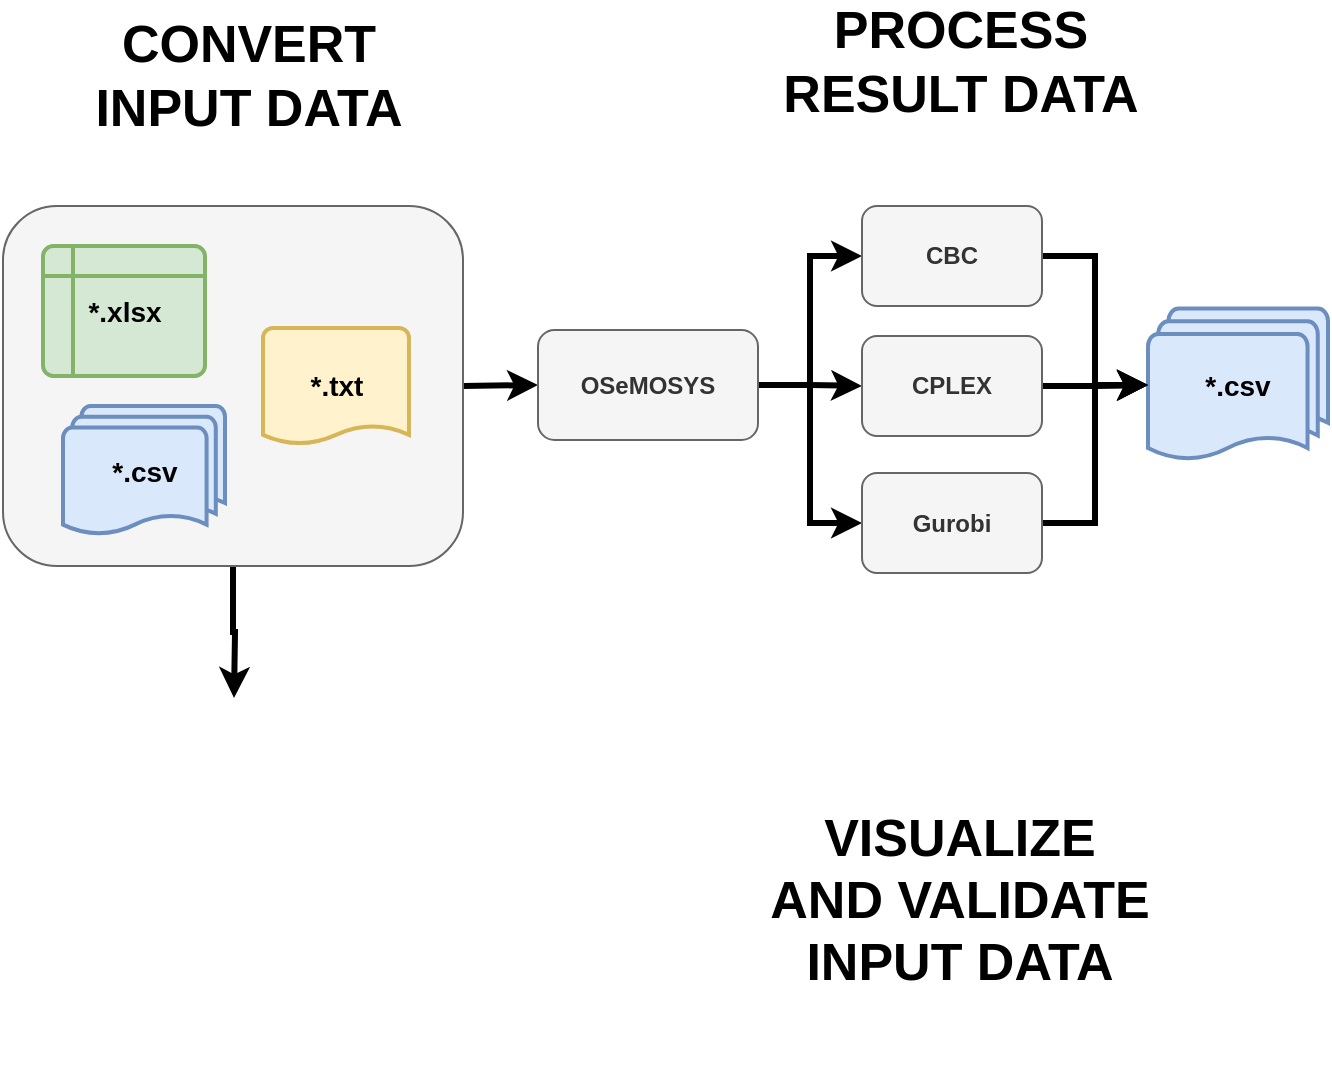 <mxfile version="21.6.8" type="device" pages="4">
  <diagram name="Title_Figure" id="pjIfZw4v7WyeL_7fHA9d">
    <mxGraphModel dx="941" dy="644" grid="0" gridSize="10" guides="1" tooltips="1" connect="1" arrows="1" fold="1" page="1" pageScale="1" pageWidth="850" pageHeight="1100" math="0" shadow="0">
      <root>
        <mxCell id="0" />
        <mxCell id="1" parent="0" />
        <mxCell id="XQIUfEE7J5R3Ve8Q42mp-13" style="edgeStyle=none;rounded=0;orthogonalLoop=1;jettySize=auto;html=1;exitX=1;exitY=0.5;exitDx=0;exitDy=0;entryX=0;entryY=0.5;entryDx=0;entryDy=0;strokeWidth=3;fontSize=26;startArrow=none;startFill=0;" parent="1" source="XQIUfEE7J5R3Ve8Q42mp-12" target="XQIUfEE7J5R3Ve8Q42mp-4" edge="1">
          <mxGeometry relative="1" as="geometry" />
        </mxCell>
        <mxCell id="XQIUfEE7J5R3Ve8Q42mp-27" style="edgeStyle=orthogonalEdgeStyle;rounded=0;orthogonalLoop=1;jettySize=auto;html=1;exitX=0.5;exitY=1;exitDx=0;exitDy=0;strokeWidth=3;fontSize=26;startArrow=none;startFill=0;" parent="1" source="XQIUfEE7J5R3Ve8Q42mp-12" edge="1">
          <mxGeometry relative="1" as="geometry">
            <mxPoint x="213" y="610" as="sourcePoint" />
            <mxPoint x="203" y="676" as="targetPoint" />
          </mxGeometry>
        </mxCell>
        <mxCell id="XQIUfEE7J5R3Ve8Q42mp-12" value="" style="rounded=1;whiteSpace=wrap;html=1;fillColor=#f5f5f5;fontColor=#333333;strokeColor=#666666;" parent="1" vertex="1">
          <mxGeometry x="87.5" y="430" width="230" height="180" as="geometry" />
        </mxCell>
        <mxCell id="XQIUfEE7J5R3Ve8Q42mp-16" style="edgeStyle=orthogonalEdgeStyle;rounded=0;orthogonalLoop=1;jettySize=auto;html=1;exitX=1;exitY=0.5;exitDx=0;exitDy=0;strokeWidth=3;fontSize=26;startArrow=none;startFill=0;entryX=0;entryY=0.5;entryDx=0;entryDy=0;" parent="1" source="XQIUfEE7J5R3Ve8Q42mp-4" target="XQIUfEE7J5R3Ve8Q42mp-19" edge="1">
          <mxGeometry relative="1" as="geometry">
            <mxPoint x="515" y="520" as="targetPoint" />
          </mxGeometry>
        </mxCell>
        <mxCell id="XQIUfEE7J5R3Ve8Q42mp-21" style="edgeStyle=orthogonalEdgeStyle;rounded=0;orthogonalLoop=1;jettySize=auto;html=1;exitX=1;exitY=0.5;exitDx=0;exitDy=0;entryX=0;entryY=0.5;entryDx=0;entryDy=0;strokeWidth=3;fontSize=26;startArrow=none;startFill=0;" parent="1" source="XQIUfEE7J5R3Ve8Q42mp-4" target="XQIUfEE7J5R3Ve8Q42mp-18" edge="1">
          <mxGeometry relative="1" as="geometry" />
        </mxCell>
        <mxCell id="XQIUfEE7J5R3Ve8Q42mp-22" style="edgeStyle=orthogonalEdgeStyle;rounded=0;orthogonalLoop=1;jettySize=auto;html=1;exitX=1;exitY=0.5;exitDx=0;exitDy=0;entryX=0;entryY=0.5;entryDx=0;entryDy=0;strokeWidth=3;fontSize=26;startArrow=none;startFill=0;" parent="1" source="XQIUfEE7J5R3Ve8Q42mp-4" target="XQIUfEE7J5R3Ve8Q42mp-20" edge="1">
          <mxGeometry relative="1" as="geometry" />
        </mxCell>
        <mxCell id="XQIUfEE7J5R3Ve8Q42mp-4" value="OSeMOSYS" style="rounded=1;whiteSpace=wrap;html=1;fontStyle=1;fillColor=#f5f5f5;fontColor=#333333;strokeColor=#666666;" parent="1" vertex="1">
          <mxGeometry x="355" y="492" width="110" height="55" as="geometry" />
        </mxCell>
        <mxCell id="XQIUfEE7J5R3Ve8Q42mp-5" value="*.csv" style="strokeWidth=2;html=1;shape=mxgraph.flowchart.multi-document;whiteSpace=wrap;fontSize=14;fillColor=#dae8fc;strokeColor=#6c8ebf;fontStyle=1" parent="1" vertex="1">
          <mxGeometry x="117.5" y="530" width="81" height="65" as="geometry" />
        </mxCell>
        <mxCell id="XQIUfEE7J5R3Ve8Q42mp-6" value="*.xlsx" style="shape=internalStorage;whiteSpace=wrap;html=1;dx=15;dy=15;rounded=1;arcSize=8;strokeWidth=2;fontSize=14;fillColor=#d5e8d4;strokeColor=#82b366;fontStyle=1" parent="1" vertex="1">
          <mxGeometry x="107.5" y="450" width="81" height="65" as="geometry" />
        </mxCell>
        <mxCell id="XQIUfEE7J5R3Ve8Q42mp-7" value="*.txt" style="strokeWidth=2;html=1;shape=mxgraph.flowchart.document2;whiteSpace=wrap;size=0.158;fontSize=14;fontStyle=1;fillColor=#fff2cc;strokeColor=#d6b656;" parent="1" vertex="1">
          <mxGeometry x="217.5" y="491" width="73" height="58" as="geometry" />
        </mxCell>
        <mxCell id="XQIUfEE7J5R3Ve8Q42mp-11" value="CONVERT INPUT DATA" style="text;html=1;strokeColor=none;fillColor=none;align=center;verticalAlign=middle;whiteSpace=wrap;rounded=0;fontStyle=1;strokeWidth=1;fontSize=26;" parent="1" vertex="1">
          <mxGeometry x="107.5" y="350" width="205" height="30" as="geometry" />
        </mxCell>
        <mxCell id="XQIUfEE7J5R3Ve8Q42mp-15" value="*.csv" style="strokeWidth=2;html=1;shape=mxgraph.flowchart.multi-document;whiteSpace=wrap;fontSize=14;fillColor=#dae8fc;strokeColor=#6c8ebf;fontStyle=1" parent="1" vertex="1">
          <mxGeometry x="660" y="481.25" width="90" height="76.5" as="geometry" />
        </mxCell>
        <mxCell id="XQIUfEE7J5R3Ve8Q42mp-17" value="PROCESS RESULT DATA" style="text;html=1;strokeColor=none;fillColor=none;align=center;verticalAlign=middle;whiteSpace=wrap;rounded=0;fontStyle=1;strokeWidth=1;fontSize=26;" parent="1" vertex="1">
          <mxGeometry x="463.75" y="343" width="205" height="30" as="geometry" />
        </mxCell>
        <mxCell id="XQIUfEE7J5R3Ve8Q42mp-23" style="edgeStyle=orthogonalEdgeStyle;rounded=0;orthogonalLoop=1;jettySize=auto;html=1;exitX=1;exitY=0.5;exitDx=0;exitDy=0;entryX=0;entryY=0.5;entryDx=0;entryDy=0;entryPerimeter=0;strokeWidth=3;fontSize=26;startArrow=none;startFill=0;" parent="1" source="XQIUfEE7J5R3Ve8Q42mp-18" target="XQIUfEE7J5R3Ve8Q42mp-15" edge="1">
          <mxGeometry relative="1" as="geometry" />
        </mxCell>
        <mxCell id="XQIUfEE7J5R3Ve8Q42mp-18" value="CBC" style="rounded=1;whiteSpace=wrap;html=1;fontStyle=1;fillColor=#f5f5f5;fontColor=#333333;strokeColor=#666666;" parent="1" vertex="1">
          <mxGeometry x="517" y="430" width="90" height="50" as="geometry" />
        </mxCell>
        <mxCell id="XQIUfEE7J5R3Ve8Q42mp-24" style="edgeStyle=orthogonalEdgeStyle;rounded=0;orthogonalLoop=1;jettySize=auto;html=1;exitX=1;exitY=0.5;exitDx=0;exitDy=0;entryX=0;entryY=0.5;entryDx=0;entryDy=0;entryPerimeter=0;strokeWidth=3;fontSize=26;startArrow=none;startFill=0;" parent="1" source="XQIUfEE7J5R3Ve8Q42mp-19" target="XQIUfEE7J5R3Ve8Q42mp-15" edge="1">
          <mxGeometry relative="1" as="geometry" />
        </mxCell>
        <mxCell id="XQIUfEE7J5R3Ve8Q42mp-19" value="CPLEX" style="rounded=1;whiteSpace=wrap;html=1;fontStyle=1;fillColor=#f5f5f5;fontColor=#333333;strokeColor=#666666;" parent="1" vertex="1">
          <mxGeometry x="517" y="495" width="90" height="50" as="geometry" />
        </mxCell>
        <mxCell id="XQIUfEE7J5R3Ve8Q42mp-25" style="edgeStyle=orthogonalEdgeStyle;rounded=0;orthogonalLoop=1;jettySize=auto;html=1;exitX=1;exitY=0.5;exitDx=0;exitDy=0;entryX=0;entryY=0.5;entryDx=0;entryDy=0;entryPerimeter=0;strokeWidth=3;fontSize=26;startArrow=none;startFill=0;" parent="1" source="XQIUfEE7J5R3Ve8Q42mp-20" target="XQIUfEE7J5R3Ve8Q42mp-15" edge="1">
          <mxGeometry relative="1" as="geometry" />
        </mxCell>
        <mxCell id="XQIUfEE7J5R3Ve8Q42mp-20" value="Gurobi" style="rounded=1;whiteSpace=wrap;html=1;fontStyle=1;fillColor=#f5f5f5;fontColor=#333333;strokeColor=#666666;" parent="1" vertex="1">
          <mxGeometry x="517" y="563.5" width="90" height="50" as="geometry" />
        </mxCell>
        <mxCell id="XQIUfEE7J5R3Ve8Q42mp-28" value="VISUALIZE AND VALIDATE INPUT DATA" style="text;html=1;strokeColor=none;fillColor=none;align=center;verticalAlign=middle;whiteSpace=wrap;rounded=0;fontStyle=1;strokeWidth=1;fontSize=26;" parent="1" vertex="1">
          <mxGeometry x="466.25" y="762.43" width="200" height="30" as="geometry" />
        </mxCell>
        <mxCell id="vAfEWBGwiG085EMb-i-t-1" value="" style="shape=image;verticalLabelPosition=bottom;labelBackgroundColor=default;verticalAlign=top;aspect=fixed;imageAspect=0;image=https://raw.githubusercontent.com/KTH-dESA/MJ2383/65424fe8ac1a0097aa2fa89cc23fdc3d944972b7//img/gasmore.svg;" parent="1" vertex="1">
          <mxGeometry x="86" y="686" width="323.41" height="182.86" as="geometry" />
        </mxCell>
      </root>
    </mxGraphModel>
  </diagram>
  <diagram id="OXR_P8y7DHDudAfNuGvE" name="Workflow_Figure">
    <mxGraphModel dx="941" dy="644" grid="0" gridSize="10" guides="1" tooltips="1" connect="1" arrows="1" fold="1" page="1" pageScale="1" pageWidth="850" pageHeight="1100" math="0" shadow="0">
      <root>
        <mxCell id="0" />
        <mxCell id="1" parent="0" />
        <mxCell id="11o8_CqgwDIZlD24UhdW-1" value="" style="rounded=1;whiteSpace=wrap;html=1;strokeWidth=1;fontSize=26;fillColor=#f5f5f5;fontColor=#333333;strokeColor=#666666;" parent="1" vertex="1">
          <mxGeometry x="133" y="356" width="618" height="208" as="geometry" />
        </mxCell>
        <mxCell id="cAB4vvcz8v_Adhoos3_j-9" style="edgeStyle=none;rounded=0;orthogonalLoop=1;jettySize=auto;html=1;exitX=0.5;exitY=0;exitDx=0;exitDy=0;strokeWidth=1;fontSize=16;startArrow=classic;startFill=1;endArrow=none;endFill=0;" parent="1" source="11o8_CqgwDIZlD24UhdW-2" edge="1">
          <mxGeometry relative="1" as="geometry">
            <mxPoint x="209.5" y="374.0" as="sourcePoint" />
            <mxPoint x="210" y="332" as="targetPoint" />
          </mxGeometry>
        </mxCell>
        <mxCell id="cAB4vvcz8v_Adhoos3_j-13" style="edgeStyle=orthogonalEdgeStyle;rounded=0;orthogonalLoop=1;jettySize=auto;html=1;exitX=1;exitY=0.25;exitDx=0;exitDy=0;entryX=0.5;entryY=0;entryDx=0;entryDy=0;strokeWidth=1;fontSize=16;startArrow=none;startFill=0;" parent="1" source="11o8_CqgwDIZlD24UhdW-2" target="cAB4vvcz8v_Adhoos3_j-11" edge="1">
          <mxGeometry relative="1" as="geometry">
            <Array as="points">
              <mxPoint x="273" y="396" />
              <mxPoint x="329" y="396" />
            </Array>
          </mxGeometry>
        </mxCell>
        <mxCell id="11o8_CqgwDIZlD24UhdW-2" value="Data File" style="shape=document;whiteSpace=wrap;html=1;boundedLbl=1;rounded=0;strokeWidth=1;fontSize=14;size=0.222;" parent="1" vertex="1">
          <mxGeometry x="166" y="379" width="87" height="66" as="geometry" />
        </mxCell>
        <mxCell id="cAB4vvcz8v_Adhoos3_j-14" style="edgeStyle=orthogonalEdgeStyle;rounded=0;orthogonalLoop=1;jettySize=auto;html=1;exitX=1;exitY=0.75;exitDx=0;exitDy=0;entryX=0.5;entryY=1;entryDx=0;entryDy=0;strokeWidth=1;fontSize=16;startArrow=none;startFill=0;" parent="1" source="11o8_CqgwDIZlD24UhdW-3" target="cAB4vvcz8v_Adhoos3_j-11" edge="1">
          <mxGeometry relative="1" as="geometry" />
        </mxCell>
        <mxCell id="11o8_CqgwDIZlD24UhdW-3" value="Model File" style="shape=document;whiteSpace=wrap;html=1;boundedLbl=1;rounded=0;strokeWidth=1;fontSize=14;size=0.222;" parent="1" vertex="1">
          <mxGeometry x="166" y="480" width="87" height="66" as="geometry" />
        </mxCell>
        <mxCell id="cAB4vvcz8v_Adhoos3_j-1" value="*.csv" style="strokeWidth=2;html=1;shape=mxgraph.flowchart.multi-document;whiteSpace=wrap;fontSize=14;fillColor=#d5e8d4;strokeColor=#82b366;fontStyle=1" parent="1" vertex="1">
          <mxGeometry x="212" y="189" width="81" height="65" as="geometry" />
        </mxCell>
        <mxCell id="cAB4vvcz8v_Adhoos3_j-2" value="*.xlsx" style="shape=internalStorage;whiteSpace=wrap;html=1;dx=15;dy=15;rounded=1;arcSize=8;strokeWidth=2;fontSize=14;fillColor=#d5e8d4;strokeColor=#82b366;fontStyle=1" parent="1" vertex="1">
          <mxGeometry x="116" y="189" width="81" height="65" as="geometry" />
        </mxCell>
        <mxCell id="cAB4vvcz8v_Adhoos3_j-3" value="*.txt" style="strokeWidth=2;html=1;shape=mxgraph.flowchart.document2;whiteSpace=wrap;size=0.158;fontSize=14;fontStyle=1;fillColor=#d5e8d4;strokeColor=#82b366;" parent="1" vertex="1">
          <mxGeometry x="166" y="268" width="79" height="58" as="geometry" />
        </mxCell>
        <mxCell id="cAB4vvcz8v_Adhoos3_j-16" style="rounded=0;orthogonalLoop=1;jettySize=auto;html=1;exitX=1;exitY=0.5;exitDx=0;exitDy=0;entryX=0;entryY=0.5;entryDx=0;entryDy=0;strokeWidth=1;fontSize=16;startArrow=none;startFill=0;" parent="1" source="cAB4vvcz8v_Adhoos3_j-11" target="cAB4vvcz8v_Adhoos3_j-15" edge="1">
          <mxGeometry relative="1" as="geometry" />
        </mxCell>
        <mxCell id="cAB4vvcz8v_Adhoos3_j-11" value="Write &lt;br style=&quot;font-size: 14px;&quot;&gt;LP File" style="rhombus;whiteSpace=wrap;html=1;rounded=0;strokeWidth=1;fontSize=14;" parent="1" vertex="1">
          <mxGeometry x="287" y="413" width="85" height="85" as="geometry" />
        </mxCell>
        <mxCell id="cAB4vvcz8v_Adhoos3_j-19" style="edgeStyle=none;rounded=0;orthogonalLoop=1;jettySize=auto;html=1;exitX=1;exitY=0.5;exitDx=0;exitDy=0;entryX=0;entryY=0.5;entryDx=0;entryDy=0;strokeWidth=1;fontSize=14;startArrow=none;startFill=0;endArrow=classic;endFill=1;" parent="1" source="cAB4vvcz8v_Adhoos3_j-15" target="cAB4vvcz8v_Adhoos3_j-18" edge="1">
          <mxGeometry relative="1" as="geometry" />
        </mxCell>
        <mxCell id="cAB4vvcz8v_Adhoos3_j-15" value="LP File" style="shape=document;whiteSpace=wrap;html=1;boundedLbl=1;rounded=0;strokeWidth=1;fontSize=14;size=0.222;" parent="1" vertex="1">
          <mxGeometry x="403" y="422.5" width="87" height="66" as="geometry" />
        </mxCell>
        <mxCell id="cAB4vvcz8v_Adhoos3_j-21" style="edgeStyle=none;rounded=0;orthogonalLoop=1;jettySize=auto;html=1;exitX=1;exitY=0.5;exitDx=0;exitDy=0;entryX=0;entryY=0.5;entryDx=0;entryDy=0;strokeWidth=1;fontSize=14;startArrow=none;startFill=0;endArrow=classic;endFill=1;" parent="1" source="cAB4vvcz8v_Adhoos3_j-18" target="cAB4vvcz8v_Adhoos3_j-20" edge="1">
          <mxGeometry relative="1" as="geometry" />
        </mxCell>
        <mxCell id="cAB4vvcz8v_Adhoos3_j-18" value="Solve" style="rhombus;whiteSpace=wrap;html=1;rounded=0;strokeWidth=1;fontSize=14;" parent="1" vertex="1">
          <mxGeometry x="521" y="413" width="85" height="85" as="geometry" />
        </mxCell>
        <mxCell id="cAB4vvcz8v_Adhoos3_j-20" value="Solution File" style="shape=document;whiteSpace=wrap;html=1;boundedLbl=1;rounded=0;strokeWidth=1;fontSize=14;size=0.222;" parent="1" vertex="1">
          <mxGeometry x="637" y="423" width="87" height="66" as="geometry" />
        </mxCell>
        <mxCell id="cAB4vvcz8v_Adhoos3_j-22" value="*.csv" style="strokeWidth=2;html=1;shape=mxgraph.flowchart.multi-document;whiteSpace=wrap;fontSize=14;fillColor=#dae8fc;strokeColor=#6c8ebf;fontStyle=1" parent="1" vertex="1">
          <mxGeometry x="482" y="607" width="95" height="74" as="geometry" />
        </mxCell>
        <mxCell id="cAB4vvcz8v_Adhoos3_j-24" value="OSeMOSYS Workflow" style="text;html=1;strokeColor=none;fillColor=none;align=center;verticalAlign=middle;whiteSpace=wrap;rounded=0;fontSize=14;fontStyle=1" parent="1" vertex="1">
          <mxGeometry x="372" y="360" width="163" height="30" as="geometry" />
        </mxCell>
        <mxCell id="cAB4vvcz8v_Adhoos3_j-25" value="Input Data" style="text;html=1;strokeColor=none;fillColor=none;align=center;verticalAlign=middle;whiteSpace=wrap;rounded=0;fontSize=17;fontStyle=1" parent="1" vertex="1">
          <mxGeometry x="124" y="143" width="163" height="30" as="geometry" />
        </mxCell>
        <mxCell id="cAB4vvcz8v_Adhoos3_j-26" value="Result Data" style="text;html=1;strokeColor=none;fillColor=none;align=center;verticalAlign=middle;whiteSpace=wrap;rounded=0;fontSize=17;fontStyle=1" parent="1" vertex="1">
          <mxGeometry x="545" y="702" width="163" height="30" as="geometry" />
        </mxCell>
        <mxCell id="cAB4vvcz8v_Adhoos3_j-28" style="edgeStyle=none;rounded=0;orthogonalLoop=1;jettySize=auto;html=1;exitX=0;exitY=0.5;exitDx=0;exitDy=0;entryX=0.995;entryY=0.419;entryDx=0;entryDy=0;entryPerimeter=0;strokeWidth=1;fontSize=14;startArrow=none;startFill=0;endArrow=classic;endFill=1;" parent="1" source="cAB4vvcz8v_Adhoos3_j-27" target="cAB4vvcz8v_Adhoos3_j-22" edge="1">
          <mxGeometry relative="1" as="geometry" />
        </mxCell>
        <mxCell id="cAB4vvcz8v_Adhoos3_j-29" style="edgeStyle=none;rounded=0;orthogonalLoop=1;jettySize=auto;html=1;exitX=0.5;exitY=0;exitDx=0;exitDy=0;entryX=0.597;entryY=0.938;entryDx=0;entryDy=0;entryPerimeter=0;strokeWidth=1;fontSize=14;startArrow=classic;startFill=1;endArrow=none;endFill=0;" parent="1" source="cAB4vvcz8v_Adhoos3_j-27" target="cAB4vvcz8v_Adhoos3_j-20" edge="1">
          <mxGeometry relative="1" as="geometry" />
        </mxCell>
        <mxCell id="cAB4vvcz8v_Adhoos3_j-27" value="Process Solution" style="rhombus;whiteSpace=wrap;html=1;rounded=0;strokeWidth=1;fontSize=14;fillColor=#dae8fc;strokeColor=#6c8ebf;fontStyle=0" parent="1" vertex="1">
          <mxGeometry x="648" y="596" width="85" height="85" as="geometry" />
        </mxCell>
        <mxCell id="cAB4vvcz8v_Adhoos3_j-30" value="" style="rounded=1;whiteSpace=wrap;html=1;strokeWidth=1;fontSize=17;fillColor=#dae8fc;strokeColor=#6c8ebf;" parent="1" vertex="1">
          <mxGeometry x="486" y="235" width="49" height="15" as="geometry" />
        </mxCell>
        <mxCell id="cAB4vvcz8v_Adhoos3_j-31" value="" style="rounded=1;whiteSpace=wrap;html=1;strokeWidth=1;fontSize=17;fillColor=#d5e8d4;strokeColor=#82b366;" parent="1" vertex="1">
          <mxGeometry x="486" y="197" width="49" height="15" as="geometry" />
        </mxCell>
        <mxCell id="cAB4vvcz8v_Adhoos3_j-32" value="otoole Input Data Processing" style="text;html=1;strokeColor=none;fillColor=none;align=center;verticalAlign=middle;whiteSpace=wrap;rounded=0;fontSize=17;" parent="1" vertex="1">
          <mxGeometry x="540" y="189" width="238" height="30" as="geometry" />
        </mxCell>
        <mxCell id="cAB4vvcz8v_Adhoos3_j-33" value="otoole Result Data Processing" style="text;html=1;strokeColor=none;fillColor=none;align=center;verticalAlign=middle;whiteSpace=wrap;rounded=0;fontSize=17;" parent="1" vertex="1">
          <mxGeometry x="546" y="226.5" width="238" height="30" as="geometry" />
        </mxCell>
      </root>
    </mxGraphModel>
  </diagram>
  <diagram id="LodcVtUEm8QmFLzgz0yY" name="Validation Example">
    <mxGraphModel dx="941" dy="644" grid="1" gridSize="10" guides="1" tooltips="1" connect="1" arrows="1" fold="1" page="1" pageScale="1" pageWidth="850" pageHeight="1100" math="0" shadow="0">
      <root>
        <mxCell id="0" />
        <mxCell id="1" parent="0" />
        <mxCell id="tinaD5Oynnqq8kNmVpTz-4" style="edgeStyle=orthogonalEdgeStyle;rounded=0;orthogonalLoop=1;jettySize=auto;html=1;exitX=1;exitY=0.5;exitDx=0;exitDy=0;entryX=0;entryY=0.5;entryDx=0;entryDy=0;fontSize=15;strokeWidth=3;" parent="1" source="tinaD5Oynnqq8kNmVpTz-1" target="tinaD5Oynnqq8kNmVpTz-3" edge="1">
          <mxGeometry relative="1" as="geometry">
            <Array as="points">
              <mxPoint x="470" y="270" />
              <mxPoint x="470" y="320" />
            </Array>
          </mxGeometry>
        </mxCell>
        <mxCell id="tinaD5Oynnqq8kNmVpTz-1" value="Wind Turbine" style="rounded=1;whiteSpace=wrap;html=1;fillColor=#d5e8d4;strokeColor=#82b366;fontSize=15;" parent="1" vertex="1">
          <mxGeometry x="300" y="240" width="120" height="60" as="geometry" />
        </mxCell>
        <mxCell id="tinaD5Oynnqq8kNmVpTz-5" style="edgeStyle=orthogonalEdgeStyle;rounded=0;orthogonalLoop=1;jettySize=auto;html=1;exitX=1;exitY=0.5;exitDx=0;exitDy=0;fontSize=15;strokeWidth=3;" parent="1" source="tinaD5Oynnqq8kNmVpTz-2" target="tinaD5Oynnqq8kNmVpTz-3" edge="1">
          <mxGeometry relative="1" as="geometry">
            <Array as="points">
              <mxPoint x="470" y="380" />
              <mxPoint x="470" y="320" />
            </Array>
          </mxGeometry>
        </mxCell>
        <mxCell id="tinaD5Oynnqq8kNmVpTz-2" value="Coal &lt;br&gt;Power Plant" style="rounded=1;whiteSpace=wrap;html=1;fillColor=#e1d5e7;strokeColor=#9673a6;fontSize=15;" parent="1" vertex="1">
          <mxGeometry x="300" y="350" width="120" height="60" as="geometry" />
        </mxCell>
        <mxCell id="tinaD5Oynnqq8kNmVpTz-17" style="edgeStyle=orthogonalEdgeStyle;rounded=0;orthogonalLoop=1;jettySize=auto;html=1;exitX=1;exitY=0.5;exitDx=0;exitDy=0;entryX=0;entryY=0.5;entryDx=0;entryDy=0;strokeWidth=3;fontSize=15;" parent="1" source="tinaD5Oynnqq8kNmVpTz-3" target="tinaD5Oynnqq8kNmVpTz-16" edge="1">
          <mxGeometry relative="1" as="geometry" />
        </mxCell>
        <mxCell id="tinaD5Oynnqq8kNmVpTz-3" value="Electricity Transmission" style="rounded=1;whiteSpace=wrap;html=1;fillColor=#fff2cc;strokeColor=#d6b656;fontSize=15;" parent="1" vertex="1">
          <mxGeometry x="560" y="290" width="120" height="60" as="geometry" />
        </mxCell>
        <mxCell id="tinaD5Oynnqq8kNmVpTz-8" style="edgeStyle=orthogonalEdgeStyle;rounded=0;orthogonalLoop=1;jettySize=auto;html=1;exitX=1;exitY=0.5;exitDx=0;exitDy=0;entryX=0;entryY=0.5;entryDx=0;entryDy=0;fontSize=15;strokeWidth=3;" parent="1" source="tinaD5Oynnqq8kNmVpTz-6" target="tinaD5Oynnqq8kNmVpTz-1" edge="1">
          <mxGeometry relative="1" as="geometry" />
        </mxCell>
        <mxCell id="tinaD5Oynnqq8kNmVpTz-6" value="Mine Wind" style="rounded=1;whiteSpace=wrap;html=1;fillColor=#d5e8d4;strokeColor=#82b366;fontSize=15;" parent="1" vertex="1">
          <mxGeometry x="69" y="240" width="120" height="60" as="geometry" />
        </mxCell>
        <mxCell id="tinaD5Oynnqq8kNmVpTz-9" style="edgeStyle=orthogonalEdgeStyle;rounded=0;orthogonalLoop=1;jettySize=auto;html=1;exitX=1;exitY=0.5;exitDx=0;exitDy=0;entryX=0;entryY=0.5;entryDx=0;entryDy=0;fontSize=15;strokeWidth=3;" parent="1" source="tinaD5Oynnqq8kNmVpTz-7" target="tinaD5Oynnqq8kNmVpTz-2" edge="1">
          <mxGeometry relative="1" as="geometry" />
        </mxCell>
        <mxCell id="tinaD5Oynnqq8kNmVpTz-7" value="Mine Coal" style="rounded=1;whiteSpace=wrap;html=1;fillColor=#e1d5e7;strokeColor=#9673a6;fontSize=15;" parent="1" vertex="1">
          <mxGeometry x="69" y="350" width="120" height="60" as="geometry" />
        </mxCell>
        <mxCell id="tinaD5Oynnqq8kNmVpTz-10" value="MINWND" style="text;html=1;strokeColor=none;fillColor=none;align=center;verticalAlign=middle;whiteSpace=wrap;rounded=0;fontSize=15;fontStyle=1" parent="1" vertex="1">
          <mxGeometry x="99" y="200" width="60" height="30" as="geometry" />
        </mxCell>
        <mxCell id="tinaD5Oynnqq8kNmVpTz-11" value="MINCOA" style="text;html=1;strokeColor=none;fillColor=none;align=center;verticalAlign=middle;whiteSpace=wrap;rounded=0;fontSize=15;fontStyle=1" parent="1" vertex="1">
          <mxGeometry x="99" y="420" width="60" height="30" as="geometry" />
        </mxCell>
        <mxCell id="tinaD5Oynnqq8kNmVpTz-13" value="PWRCOA" style="text;html=1;strokeColor=none;fillColor=none;align=center;verticalAlign=middle;whiteSpace=wrap;rounded=0;fontSize=15;fontStyle=1" parent="1" vertex="1">
          <mxGeometry x="330" y="420" width="60" height="30" as="geometry" />
        </mxCell>
        <mxCell id="tinaD5Oynnqq8kNmVpTz-14" value="PWRWND" style="text;html=1;strokeColor=none;fillColor=none;align=center;verticalAlign=middle;whiteSpace=wrap;rounded=0;fontSize=15;fontStyle=1" parent="1" vertex="1">
          <mxGeometry x="330" y="200" width="60" height="30" as="geometry" />
        </mxCell>
        <mxCell id="tinaD5Oynnqq8kNmVpTz-16" value="Electricity Demand" style="rounded=1;whiteSpace=wrap;html=1;fillColor=#fff2cc;strokeColor=#d6b656;fontSize=15;" parent="1" vertex="1">
          <mxGeometry x="770" y="290" width="120" height="60" as="geometry" />
        </mxCell>
        <mxCell id="tinaD5Oynnqq8kNmVpTz-18" value="TRNELC" style="text;html=1;strokeColor=none;fillColor=none;align=center;verticalAlign=middle;whiteSpace=wrap;rounded=0;fontSize=15;fontStyle=1" parent="1" vertex="1">
          <mxGeometry x="590" y="255" width="60" height="30" as="geometry" />
        </mxCell>
        <mxCell id="tinaD5Oynnqq8kNmVpTz-19" value="WND00" style="text;html=1;strokeColor=none;fillColor=none;align=center;verticalAlign=middle;whiteSpace=wrap;rounded=0;fontSize=15;fontStyle=1" parent="1" vertex="1">
          <mxGeometry x="210" y="240" width="60" height="30" as="geometry" />
        </mxCell>
        <mxCell id="tinaD5Oynnqq8kNmVpTz-21" value="COA00" style="text;html=1;strokeColor=none;fillColor=none;align=center;verticalAlign=middle;whiteSpace=wrap;rounded=0;fontSize=15;fontStyle=1" parent="1" vertex="1">
          <mxGeometry x="210" y="350" width="60" height="30" as="geometry" />
        </mxCell>
        <mxCell id="tinaD5Oynnqq8kNmVpTz-23" value="ELC01" style="text;html=1;strokeColor=none;fillColor=none;align=center;verticalAlign=middle;whiteSpace=wrap;rounded=0;fontSize=15;fontStyle=1" parent="1" vertex="1">
          <mxGeometry x="480" y="285" width="60" height="30" as="geometry" />
        </mxCell>
        <mxCell id="tinaD5Oynnqq8kNmVpTz-25" value="ELC02" style="text;html=1;strokeColor=none;fillColor=none;align=center;verticalAlign=middle;whiteSpace=wrap;rounded=0;fontSize=15;fontStyle=1" parent="1" vertex="1">
          <mxGeometry x="690" y="285" width="60" height="30" as="geometry" />
        </mxCell>
      </root>
    </mxGraphModel>
  </diagram>
  <diagram id="Qp7ETCEXqJz8zAAnRI2e" name="Strategy">
    <mxGraphModel dx="1834" dy="836" grid="0" gridSize="10" guides="1" tooltips="1" connect="1" arrows="1" fold="1" page="0" pageScale="1" pageWidth="850" pageHeight="1100" math="0" shadow="0">
      <root>
        <mxCell id="0" />
        <mxCell id="1" parent="0" />
        <mxCell id="eE4W1DrVWRmfHFX3ck3w-1" value="Context" style="html=1;" parent="1" vertex="1">
          <mxGeometry x="510" y="320" width="110" height="50" as="geometry" />
        </mxCell>
        <mxCell id="eE4W1DrVWRmfHFX3ck3w-2" value="Strategy" style="html=1;fontStyle=2" parent="1" vertex="1">
          <mxGeometry x="710" y="320" width="110" height="50" as="geometry" />
        </mxCell>
        <mxCell id="ds1TFUPMnp_coIg87Boy-2" style="edgeStyle=none;rounded=0;orthogonalLoop=1;jettySize=auto;html=1;exitX=0.5;exitY=0;exitDx=0;exitDy=0;entryX=0.25;entryY=1;entryDx=0;entryDy=0;endArrow=block;endFill=0;" parent="1" source="eE4W1DrVWRmfHFX3ck3w-3" target="eE4W1DrVWRmfHFX3ck3w-2" edge="1">
          <mxGeometry relative="1" as="geometry" />
        </mxCell>
        <mxCell id="ds1TFUPMnp_coIg87Boy-3" style="edgeStyle=none;rounded=0;orthogonalLoop=1;jettySize=auto;html=1;exitX=0.5;exitY=0;exitDx=0;exitDy=0;entryX=0.25;entryY=1;entryDx=0;entryDy=0;endArrow=diamond;endFill=0;" parent="1" source="eE4W1DrVWRmfHFX3ck3w-3" target="eE4W1DrVWRmfHFX3ck3w-1" edge="1">
          <mxGeometry relative="1" as="geometry" />
        </mxCell>
        <mxCell id="eE4W1DrVWRmfHFX3ck3w-3" value="ReadStrategy" style="html=1;fontStyle=2" parent="1" vertex="1">
          <mxGeometry x="425" y="460" width="110" height="50" as="geometry" />
        </mxCell>
        <mxCell id="ds1TFUPMnp_coIg87Boy-1" style="edgeStyle=none;rounded=0;orthogonalLoop=1;jettySize=auto;html=1;exitX=0.5;exitY=0;exitDx=0;exitDy=0;entryX=0.75;entryY=1;entryDx=0;entryDy=0;endArrow=block;endFill=0;" parent="1" source="eE4W1DrVWRmfHFX3ck3w-4" target="eE4W1DrVWRmfHFX3ck3w-2" edge="1">
          <mxGeometry relative="1" as="geometry" />
        </mxCell>
        <mxCell id="ds1TFUPMnp_coIg87Boy-4" style="edgeStyle=none;rounded=0;orthogonalLoop=1;jettySize=auto;html=1;exitX=0.5;exitY=0;exitDx=0;exitDy=0;entryX=0.75;entryY=1;entryDx=0;entryDy=0;endArrow=diamond;endFill=0;" parent="1" source="eE4W1DrVWRmfHFX3ck3w-4" target="eE4W1DrVWRmfHFX3ck3w-1" edge="1">
          <mxGeometry relative="1" as="geometry" />
        </mxCell>
        <mxCell id="eE4W1DrVWRmfHFX3ck3w-4" value="WriteStrategy" style="html=1;fontStyle=2" parent="1" vertex="1">
          <mxGeometry x="840" y="460" width="110" height="50" as="geometry" />
        </mxCell>
        <mxCell id="Kz9Z8BUz6jgYqNdQigkV-5" style="edgeStyle=none;rounded=0;orthogonalLoop=1;jettySize=auto;html=1;exitX=0.5;exitY=0;exitDx=0;exitDy=0;entryX=0;entryY=0.5;entryDx=0;entryDy=0;endArrow=block;endFill=0;" parent="1" source="eE4W1DrVWRmfHFX3ck3w-5" target="eE4W1DrVWRmfHFX3ck3w-3" edge="1">
          <mxGeometry relative="1" as="geometry" />
        </mxCell>
        <mxCell id="eE4W1DrVWRmfHFX3ck3w-5" value="ReadResults" style="html=1;fontStyle=2" parent="1" vertex="1">
          <mxGeometry x="70" y="560" width="110" height="50" as="geometry" />
        </mxCell>
        <mxCell id="DWJjYgxks5KMJ7RKCvm--1" style="rounded=0;orthogonalLoop=1;jettySize=auto;html=1;exitX=0.25;exitY=0;exitDx=0;exitDy=0;entryX=0.852;entryY=0.99;entryDx=0;entryDy=0;endArrow=block;endFill=0;entryPerimeter=0;" edge="1" parent="1" source="eE4W1DrVWRmfHFX3ck3w-6" target="eE4W1DrVWRmfHFX3ck3w-7">
          <mxGeometry relative="1" as="geometry" />
        </mxCell>
        <mxCell id="eE4W1DrVWRmfHFX3ck3w-6" value="ReadCplex" style="html=1;" parent="1" vertex="1">
          <mxGeometry x="239" y="800" width="110" height="50" as="geometry" />
        </mxCell>
        <mxCell id="Kz9Z8BUz6jgYqNdQigkV-4" style="edgeStyle=none;rounded=0;orthogonalLoop=1;jettySize=auto;html=1;exitX=0.5;exitY=0;exitDx=0;exitDy=0;entryX=0.5;entryY=1;entryDx=0;entryDy=0;endArrow=block;endFill=0;" parent="1" source="eE4W1DrVWRmfHFX3ck3w-7" target="eE4W1DrVWRmfHFX3ck3w-5" edge="1">
          <mxGeometry relative="1" as="geometry" />
        </mxCell>
        <mxCell id="eE4W1DrVWRmfHFX3ck3w-7" value="ReadWideResults" style="html=1;fontStyle=2" parent="1" vertex="1">
          <mxGeometry x="70" y="680" width="110" height="50" as="geometry" />
        </mxCell>
        <mxCell id="Kz9Z8BUz6jgYqNdQigkV-1" style="rounded=0;orthogonalLoop=1;jettySize=auto;html=1;exitX=0.75;exitY=0;exitDx=0;exitDy=0;entryX=0.371;entryY=1;entryDx=0;entryDy=0;endArrow=block;endFill=0;entryPerimeter=0;" parent="1" source="eE4W1DrVWRmfHFX3ck3w-8" target="eE4W1DrVWRmfHFX3ck3w-7" edge="1">
          <mxGeometry relative="1" as="geometry" />
        </mxCell>
        <mxCell id="eE4W1DrVWRmfHFX3ck3w-8" value="ReadCBC" style="html=1;" parent="1" vertex="1">
          <mxGeometry x="9" y="800" width="110" height="50" as="geometry" />
        </mxCell>
        <mxCell id="Kz9Z8BUz6jgYqNdQigkV-2" style="edgeStyle=none;rounded=0;orthogonalLoop=1;jettySize=auto;html=1;exitX=0.25;exitY=0;exitDx=0;exitDy=0;entryX=0.62;entryY=1;entryDx=0;entryDy=0;endArrow=block;endFill=0;entryPerimeter=0;" parent="1" source="eE4W1DrVWRmfHFX3ck3w-9" target="eE4W1DrVWRmfHFX3ck3w-7" edge="1">
          <mxGeometry relative="1" as="geometry" />
        </mxCell>
        <mxCell id="eE4W1DrVWRmfHFX3ck3w-9" value="ReadGurobi" style="html=1;" parent="1" vertex="1">
          <mxGeometry x="124" y="800" width="110" height="50" as="geometry" />
        </mxCell>
        <mxCell id="Kz9Z8BUz6jgYqNdQigkV-6" style="edgeStyle=none;rounded=0;orthogonalLoop=1;jettySize=auto;html=1;exitX=0.5;exitY=0;exitDx=0;exitDy=0;entryX=0.25;entryY=1;entryDx=0;entryDy=0;endArrow=block;endFill=0;" parent="1" source="eE4W1DrVWRmfHFX3ck3w-10" target="eE4W1DrVWRmfHFX3ck3w-3" edge="1">
          <mxGeometry relative="1" as="geometry" />
        </mxCell>
        <mxCell id="eE4W1DrVWRmfHFX3ck3w-10" value="ReadTabular" style="html=1;" parent="1" vertex="1">
          <mxGeometry x="340" y="560" width="110" height="50" as="geometry" />
        </mxCell>
        <mxCell id="Kz9Z8BUz6jgYqNdQigkV-8" style="edgeStyle=none;rounded=0;orthogonalLoop=1;jettySize=auto;html=1;exitX=0.5;exitY=0;exitDx=0;exitDy=0;entryX=0.25;entryY=1;entryDx=0;entryDy=0;endArrow=block;endFill=0;" parent="1" source="eE4W1DrVWRmfHFX3ck3w-11" target="eE4W1DrVWRmfHFX3ck3w-10" edge="1">
          <mxGeometry relative="1" as="geometry" />
        </mxCell>
        <mxCell id="eE4W1DrVWRmfHFX3ck3w-11" value="ReadCsv" style="html=1;" parent="1" vertex="1">
          <mxGeometry x="280" y="680" width="110" height="50" as="geometry" />
        </mxCell>
        <mxCell id="Kz9Z8BUz6jgYqNdQigkV-9" style="edgeStyle=none;rounded=0;orthogonalLoop=1;jettySize=auto;html=1;exitX=0.5;exitY=0;exitDx=0;exitDy=0;entryX=0.75;entryY=1;entryDx=0;entryDy=0;endArrow=block;endFill=0;" parent="1" source="eE4W1DrVWRmfHFX3ck3w-12" target="eE4W1DrVWRmfHFX3ck3w-10" edge="1">
          <mxGeometry relative="1" as="geometry" />
        </mxCell>
        <mxCell id="eE4W1DrVWRmfHFX3ck3w-12" value="ReadExcel" style="html=1;" parent="1" vertex="1">
          <mxGeometry x="400" y="680" width="110" height="50" as="geometry" />
        </mxCell>
        <mxCell id="Kz9Z8BUz6jgYqNdQigkV-7" style="edgeStyle=none;rounded=0;orthogonalLoop=1;jettySize=auto;html=1;exitX=0.5;exitY=0;exitDx=0;exitDy=0;entryX=0.75;entryY=1;entryDx=0;entryDy=0;endArrow=block;endFill=0;" parent="1" source="eE4W1DrVWRmfHFX3ck3w-13" target="eE4W1DrVWRmfHFX3ck3w-3" edge="1">
          <mxGeometry relative="1" as="geometry" />
        </mxCell>
        <mxCell id="eE4W1DrVWRmfHFX3ck3w-13" value="ReadDatafile" style="html=1;" parent="1" vertex="1">
          <mxGeometry x="530" y="560" width="110" height="50" as="geometry" />
        </mxCell>
        <mxCell id="Kz9Z8BUz6jgYqNdQigkV-10" style="edgeStyle=none;rounded=0;orthogonalLoop=1;jettySize=auto;html=1;exitX=0.5;exitY=0;exitDx=0;exitDy=0;entryX=0.25;entryY=1;entryDx=0;entryDy=0;endArrow=block;endFill=0;" parent="1" source="FaYBkjw325AUm9xvT7xy-1" target="eE4W1DrVWRmfHFX3ck3w-4" edge="1">
          <mxGeometry relative="1" as="geometry" />
        </mxCell>
        <mxCell id="FaYBkjw325AUm9xvT7xy-1" value="WriteCsv" style="html=1;" parent="1" vertex="1">
          <mxGeometry x="720" y="560" width="110" height="50" as="geometry" />
        </mxCell>
        <mxCell id="Kz9Z8BUz6jgYqNdQigkV-11" style="edgeStyle=none;rounded=0;orthogonalLoop=1;jettySize=auto;html=1;exitX=0.5;exitY=0;exitDx=0;exitDy=0;entryX=0.5;entryY=1;entryDx=0;entryDy=0;endArrow=block;endFill=0;" parent="1" source="FaYBkjw325AUm9xvT7xy-2" target="eE4W1DrVWRmfHFX3ck3w-4" edge="1">
          <mxGeometry relative="1" as="geometry" />
        </mxCell>
        <mxCell id="FaYBkjw325AUm9xvT7xy-2" value="WriteDatafile" style="html=1;" parent="1" vertex="1">
          <mxGeometry x="840" y="560" width="110" height="50" as="geometry" />
        </mxCell>
        <mxCell id="Kz9Z8BUz6jgYqNdQigkV-12" style="edgeStyle=none;rounded=0;orthogonalLoop=1;jettySize=auto;html=1;exitX=0.5;exitY=0;exitDx=0;exitDy=0;entryX=0.75;entryY=1;entryDx=0;entryDy=0;endArrow=block;endFill=0;" parent="1" source="FaYBkjw325AUm9xvT7xy-3" target="eE4W1DrVWRmfHFX3ck3w-4" edge="1">
          <mxGeometry relative="1" as="geometry" />
        </mxCell>
        <mxCell id="FaYBkjw325AUm9xvT7xy-3" value="WriteExcel" style="html=1;" parent="1" vertex="1">
          <mxGeometry x="960" y="560" width="110" height="50" as="geometry" />
        </mxCell>
        <mxCell id="B09COGlAO_9XiJ9LldaO-2" style="rounded=0;orthogonalLoop=1;jettySize=auto;html=1;exitX=0.75;exitY=0;exitDx=0;exitDy=0;endArrow=block;endFill=0;entryX=0.139;entryY=0.994;entryDx=0;entryDy=0;entryPerimeter=0;" parent="1" source="B09COGlAO_9XiJ9LldaO-1" target="eE4W1DrVWRmfHFX3ck3w-7" edge="1">
          <mxGeometry relative="1" as="geometry">
            <mxPoint x="86" y="731" as="targetPoint" />
          </mxGeometry>
        </mxCell>
        <mxCell id="B09COGlAO_9XiJ9LldaO-1" value="ReadGlpk" style="html=1;" parent="1" vertex="1">
          <mxGeometry x="-106" y="800" width="110" height="50" as="geometry" />
        </mxCell>
      </root>
    </mxGraphModel>
  </diagram>
</mxfile>

